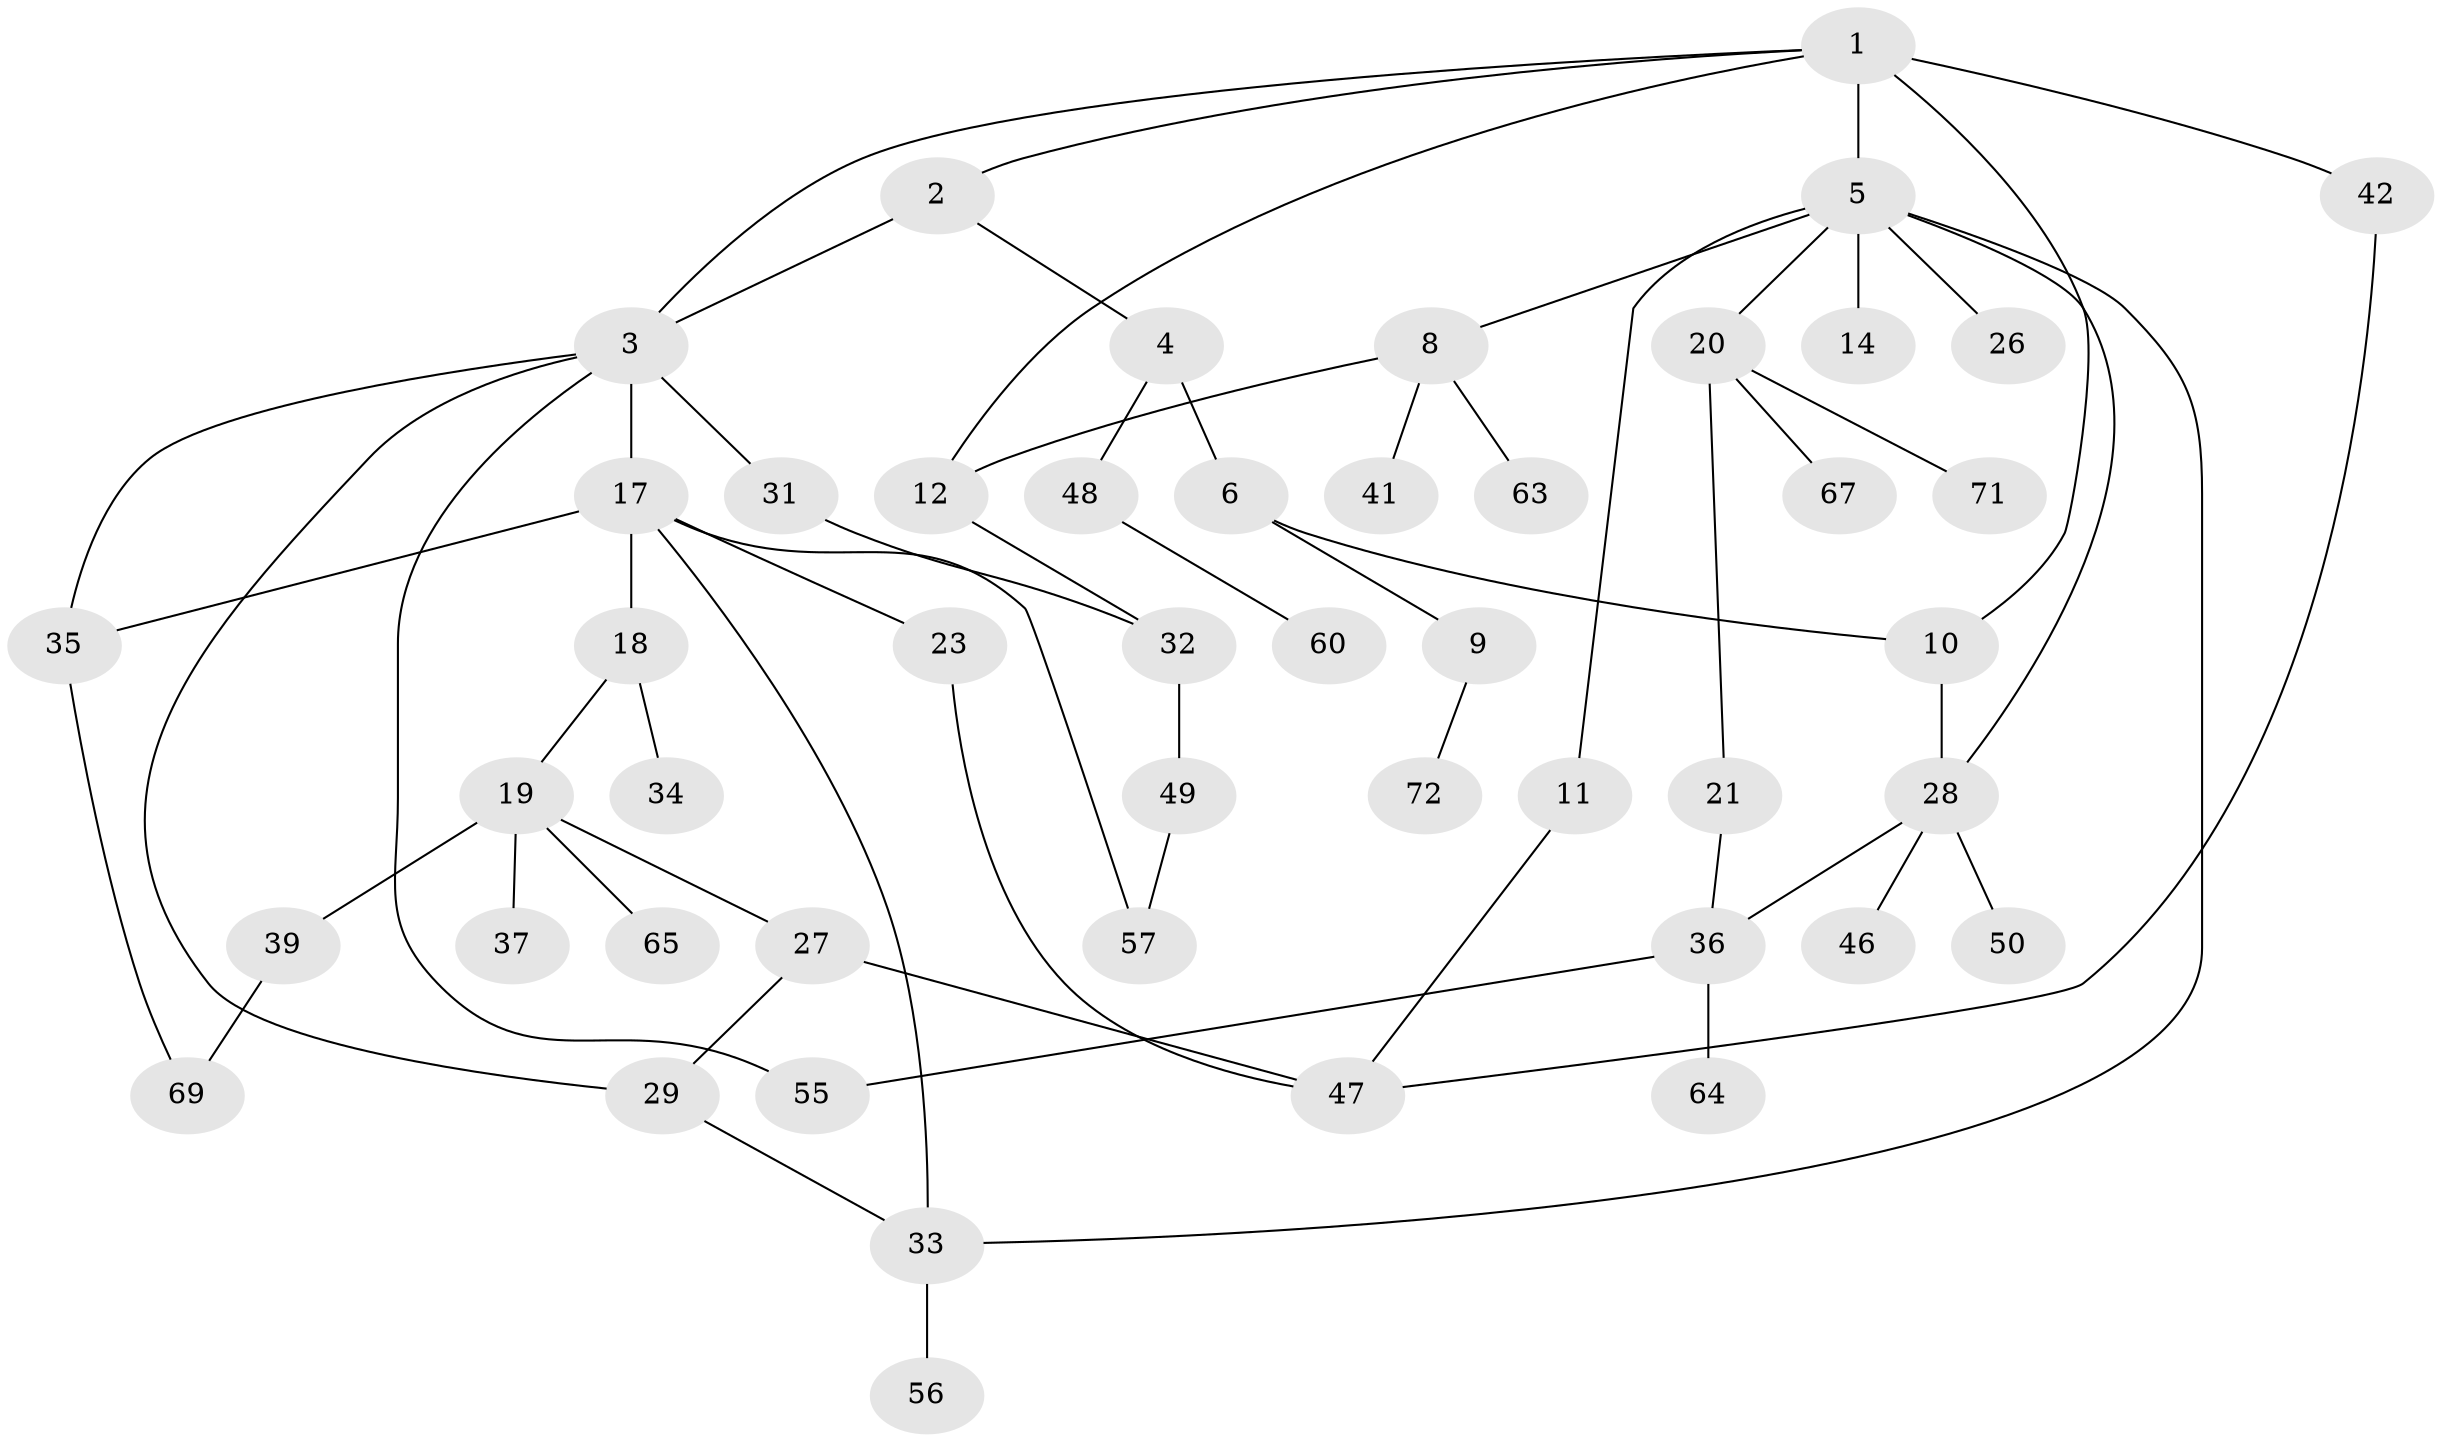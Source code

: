 // original degree distribution, {6: 0.0136986301369863, 3: 0.2191780821917808, 5: 0.0547945205479452, 4: 0.1095890410958904, 9: 0.0136986301369863, 2: 0.273972602739726, 1: 0.3150684931506849}
// Generated by graph-tools (version 1.1) at 2025/10/02/27/25 16:10:54]
// undirected, 48 vertices, 63 edges
graph export_dot {
graph [start="1"]
  node [color=gray90,style=filled];
  1 [super="+15"];
  2;
  3 [super="+7"];
  4 [super="+53"];
  5 [super="+25"];
  6 [super="+13"];
  8 [super="+51"];
  9 [super="+16"];
  10 [super="+38"];
  11;
  12 [super="+62"];
  14;
  17 [super="+22"];
  18 [super="+30"];
  19 [super="+40"];
  20 [super="+45"];
  21 [super="+24"];
  23;
  26;
  27;
  28 [super="+66"];
  29 [super="+44"];
  31;
  32;
  33 [super="+73"];
  34;
  35 [super="+61"];
  36 [super="+54"];
  37;
  39 [super="+43"];
  41;
  42 [super="+58"];
  46;
  47 [super="+59"];
  48 [super="+68"];
  49 [super="+52"];
  50;
  55 [super="+70"];
  56;
  57;
  60;
  63;
  64;
  65;
  67;
  69;
  71;
  72;
  1 -- 2;
  1 -- 5;
  1 -- 10;
  1 -- 3;
  1 -- 42 [weight=2];
  1 -- 12;
  2 -- 3;
  2 -- 4;
  3 -- 17;
  3 -- 31;
  3 -- 55;
  3 -- 29;
  3 -- 35;
  4 -- 6;
  4 -- 48;
  5 -- 8;
  5 -- 11;
  5 -- 14;
  5 -- 20;
  5 -- 26;
  5 -- 28;
  5 -- 33;
  6 -- 9;
  6 -- 10;
  8 -- 12;
  8 -- 41;
  8 -- 63;
  9 -- 72;
  10 -- 28;
  11 -- 47;
  12 -- 32;
  17 -- 18;
  17 -- 35;
  17 -- 33;
  17 -- 23;
  17 -- 57;
  18 -- 19;
  18 -- 34;
  19 -- 27;
  19 -- 37;
  19 -- 39;
  19 -- 65;
  20 -- 21;
  20 -- 71;
  20 -- 67;
  21 -- 36;
  23 -- 47;
  27 -- 29;
  27 -- 47;
  28 -- 46;
  28 -- 50;
  28 -- 36;
  29 -- 33;
  31 -- 32;
  32 -- 49;
  33 -- 56;
  35 -- 69;
  36 -- 64;
  36 -- 55;
  39 -- 69;
  42 -- 47;
  48 -- 60;
  49 -- 57;
}
